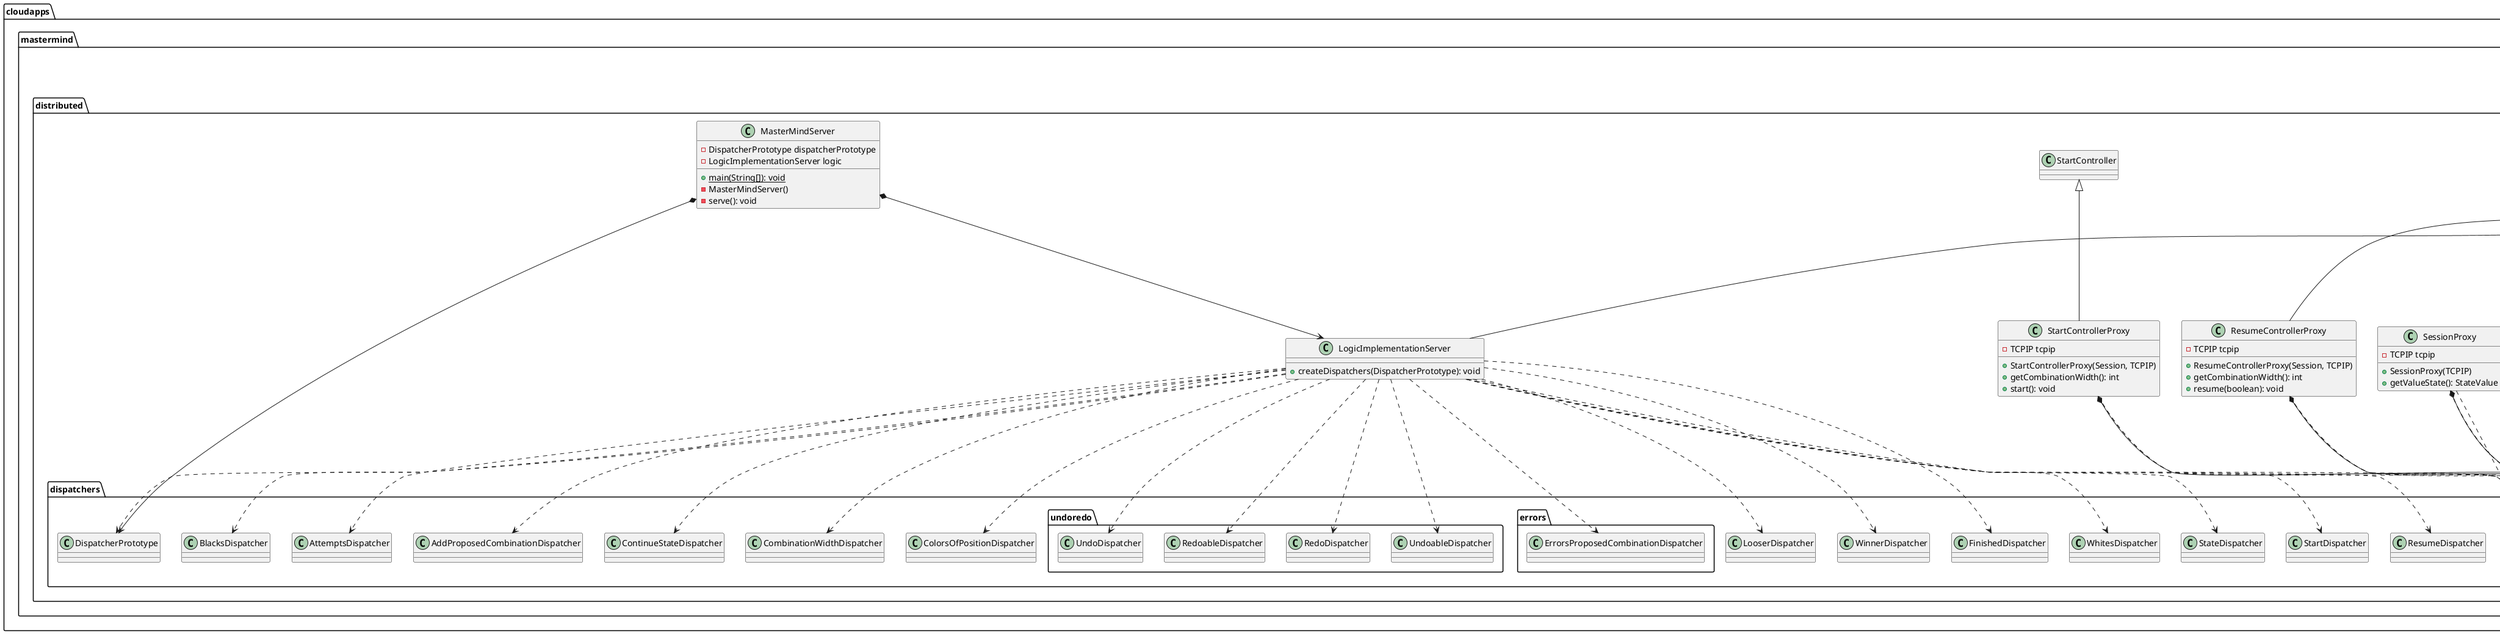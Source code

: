 @startuml Package **cloudapps.mastermind.distributed**

package "cloudapps.mastermind.distributed" {

  class LogicImplementationServer extends cloudapps.mastermind.controllers.implementation.LogicImplementation {
    +createDispatchers(DispatcherPrototype): void
  }

  class LogicProxy extends cloudapps.mastermind.controllers.Logic {
    -TCPIP tpip
    +LogicProxy()
    +close(): void
  }

  class MasterMindClient extends cloudapps.mastermind.MasterMind {
    -LogicProxy logicProxy
    +{static}main(String[]): void
    #createLogic(): Logic
    #play(): void
  }

  class MasterMindServer {
    -DispatcherPrototype dispatcherPrototype
    -LogicImplementationServer logic
    +{static}main(String[]): void
    -MasterMindServer()
    -serve(): void
  }
  
  class PlayControllerProxy extends cloudapps.mastermind.controllers.PlayController {
    -TCPIP tcpip
    +PlayControllerProxy(Session, TCPIP)
    +addProposedCombination(List<Color>): void
    +continueState(): void
    +getAttempts(): void
    +getBlacks(int): int
    +getColors(int): List<Color>
    +getCombinationWidth(): int
    +getProposedCombinationError(List<Color>): Error
    +getWhites(int): int
    +isFinished(): boolean
    +isLooser(): boolean
    +isWinner(): boolean
    +redo(): void
    +redoable(): boolean
    +undo(): void
    +undoable(): boolean
  }
  
  class ResumeControllerProxy extends cloudapps.mastermind.controllers.ResumeController {
    -TCPIP tcpip
    +ResumeControllerProxy(Session, TCPIP)
    +getCombinationWidth(): int
    +resume(boolean): void
  }

  class SessionProxy implements cloudapps.mastermind.models.Session {
    -TCPIP tcpip
    +SessionProxy(TCPIP)
    +getValueState(): StateValue
  }

  class StartControllerProxy extends StartController {
    -TCPIP tcpip
    +StartControllerProxy(Session, TCPIP)
    +getCombinationWidth(): int
    +start(): void
  }

  LogicImplementationServer ..> cloudapps.mastermind.distributed.dispatchers.AddProposedCombinationDispatcher
  LogicImplementationServer ..> cloudapps.mastermind.distributed.dispatchers.AttemptsDispatcher
  LogicImplementationServer ..> cloudapps.mastermind.distributed.dispatchers.BlacksDispatcher
  LogicImplementationServer ..> cloudapps.mastermind.distributed.dispatchers.ColorsOfPositionDispatcher
  LogicImplementationServer ..> cloudapps.mastermind.distributed.dispatchers.CombinationWidthDispatcher
  LogicImplementationServer ..> cloudapps.mastermind.distributed.dispatchers.ContinueStateDispatcher
  LogicImplementationServer ..> cloudapps.mastermind.distributed.dispatchers.DispatcherPrototype
  LogicImplementationServer ..> cloudapps.mastermind.distributed.dispatchers.FinishedDispatcher
  LogicImplementationServer ..> cloudapps.mastermind.distributed.dispatchers.FrameType
  LogicImplementationServer ..> cloudapps.mastermind.distributed.dispatchers.LooserDispatcher
  LogicImplementationServer ..> cloudapps.mastermind.distributed.dispatchers.ResumeDispatcher
  LogicImplementationServer ..> cloudapps.mastermind.distributed.dispatchers.StartDispatcher
  LogicImplementationServer ..> cloudapps.mastermind.distributed.dispatchers.StateDispatcher
  LogicImplementationServer ..> cloudapps.mastermind.distributed.dispatchers.WhitesDispatcher
  LogicImplementationServer ..> cloudapps.mastermind.distributed.dispatchers.WinnerDispatcher
  LogicImplementationServer ..> cloudapps.mastermind.distributed.dispatchers.errors.ErrorsProposedCombinationDispatcher
  LogicImplementationServer ..> cloudapps.mastermind.distributed.dispatchers.undoredo.RedoDispatcher
  LogicImplementationServer ..> cloudapps.mastermind.distributed.dispatchers.undoredo.RedoableDispatcher
  LogicImplementationServer ..> cloudapps.mastermind.distributed.dispatchers.undoredo.UndoDispatcher
  LogicImplementationServer ..> cloudapps.mastermind.distributed.dispatchers.undoredo.UndoableDispatcher

  LogicProxy *--> cloudapps.mastermind.distributed.dispatchers.TCPIP
  LogicProxy ..> cloudapps.mastermind.models.StateValue

  MasterMindClient *--> LogicProxy
  MasterMindClient ..> cloudapps.mastermind.controllers.Logic

  MasterMindServer *--> LogicImplementationServer
  MasterMindServer *--> cloudapps.mastermind.distributed.dispatchers.DispatcherPrototype

  PlayControllerProxy *--> cloudapps.mastermind.distributed.dispatchers.TCPIP
  PlayControllerProxy ..> cloudapps.mastermind.distributed.dispatchers.FrameType
  PlayControllerProxy ..> cloudapps.mastermind.models.Session
  PlayControllerProxy ..> cloudapps.mastermind.types.Color
  PlayControllerProxy ..> cloudapps.mastermind.types.Error
  PlayControllerProxy ..> java.util.ArrayList
  PlayControllerProxy ..> java.util.List

  ResumeControllerProxy *--> cloudapps.mastermind.distributed.dispatchers.TCPIP
  ResumeControllerProxy ..> cloudapps.mastermind.models.Session
  ResumeControllerProxy ..> cloudapps.mastermind.distributed.dispatchers.FrameType

  SessionProxy *--> cloudapps.mastermind.distributed.dispatchers.TCPIP
  SessionProxy ..> cloudapps.mastermind.models.StateValue
  SessionProxy ..> cloudapps.mastermind.distributed.dispatchers.FrameType

  StartControllerProxy *--> cloudapps.mastermind.distributed.dispatchers.TCPIP
  StartControllerProxy ..> cloudapps.mastermind.models.Session
  StartControllerProxy ..> cloudapps.mastermind.distributed.dispatchers.FrameType
  
}

@enduml
